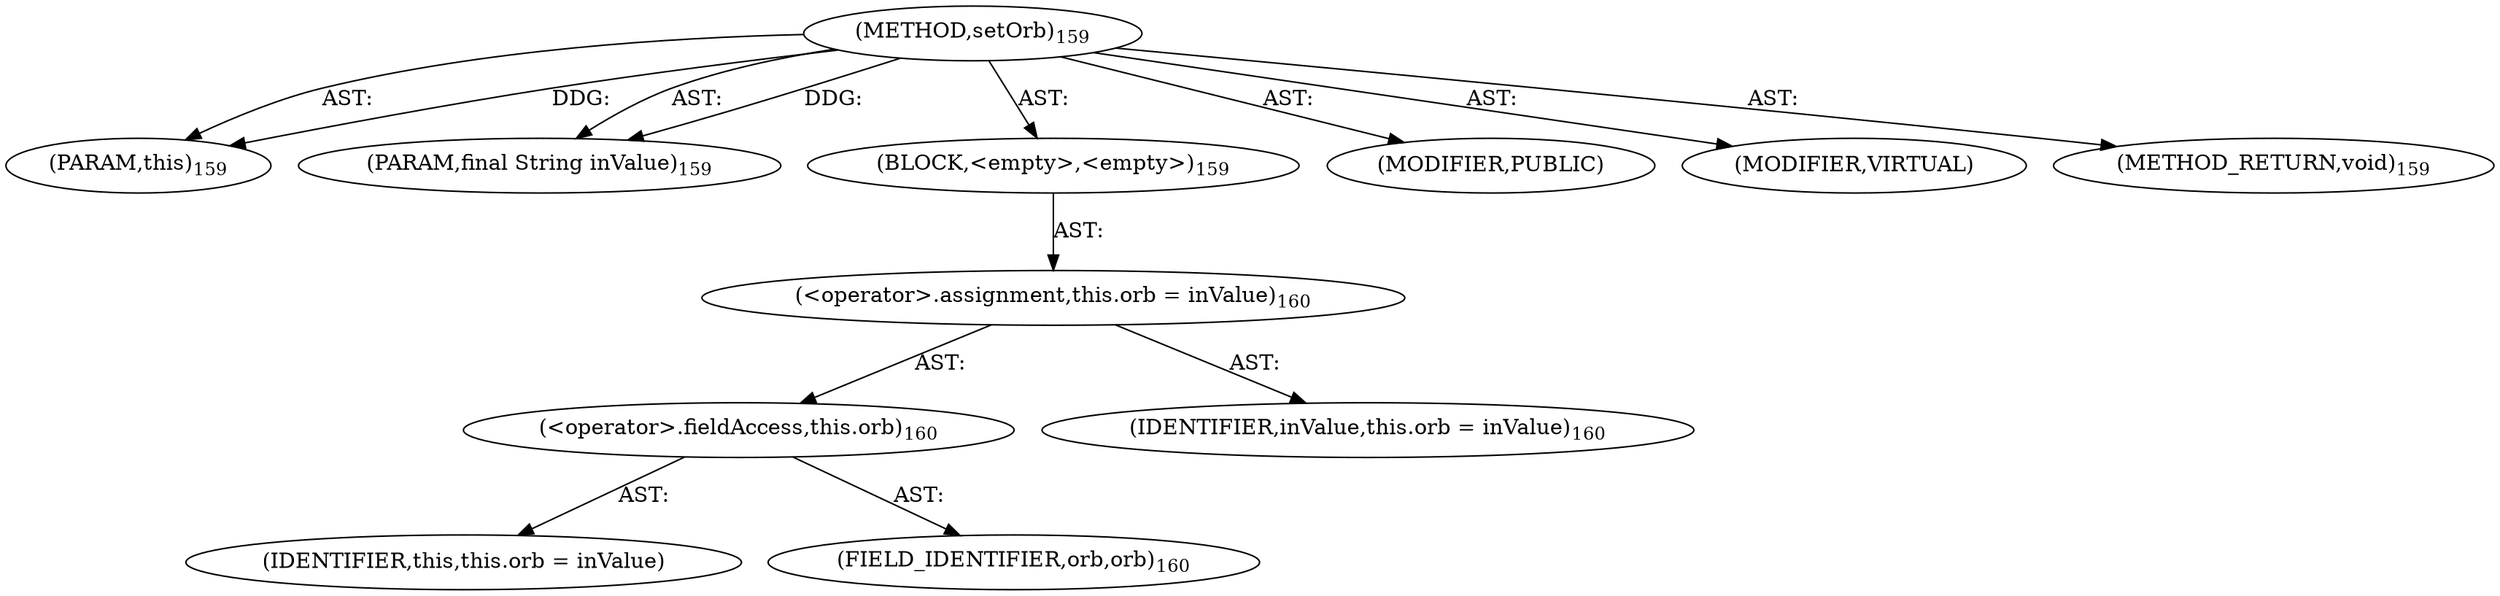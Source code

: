 digraph "setOrb" {  
"111669149699" [label = <(METHOD,setOrb)<SUB>159</SUB>> ]
"115964117001" [label = <(PARAM,this)<SUB>159</SUB>> ]
"115964117002" [label = <(PARAM,final String inValue)<SUB>159</SUB>> ]
"25769803779" [label = <(BLOCK,&lt;empty&gt;,&lt;empty&gt;)<SUB>159</SUB>> ]
"30064771078" [label = <(&lt;operator&gt;.assignment,this.orb = inValue)<SUB>160</SUB>> ]
"30064771079" [label = <(&lt;operator&gt;.fieldAccess,this.orb)<SUB>160</SUB>> ]
"68719476753" [label = <(IDENTIFIER,this,this.orb = inValue)> ]
"55834574851" [label = <(FIELD_IDENTIFIER,orb,orb)<SUB>160</SUB>> ]
"68719476754" [label = <(IDENTIFIER,inValue,this.orb = inValue)<SUB>160</SUB>> ]
"133143986192" [label = <(MODIFIER,PUBLIC)> ]
"133143986193" [label = <(MODIFIER,VIRTUAL)> ]
"128849018883" [label = <(METHOD_RETURN,void)<SUB>159</SUB>> ]
  "111669149699" -> "115964117001"  [ label = "AST: "] 
  "111669149699" -> "115964117002"  [ label = "AST: "] 
  "111669149699" -> "25769803779"  [ label = "AST: "] 
  "111669149699" -> "133143986192"  [ label = "AST: "] 
  "111669149699" -> "133143986193"  [ label = "AST: "] 
  "111669149699" -> "128849018883"  [ label = "AST: "] 
  "25769803779" -> "30064771078"  [ label = "AST: "] 
  "30064771078" -> "30064771079"  [ label = "AST: "] 
  "30064771078" -> "68719476754"  [ label = "AST: "] 
  "30064771079" -> "68719476753"  [ label = "AST: "] 
  "30064771079" -> "55834574851"  [ label = "AST: "] 
  "111669149699" -> "115964117001"  [ label = "DDG: "] 
  "111669149699" -> "115964117002"  [ label = "DDG: "] 
}
